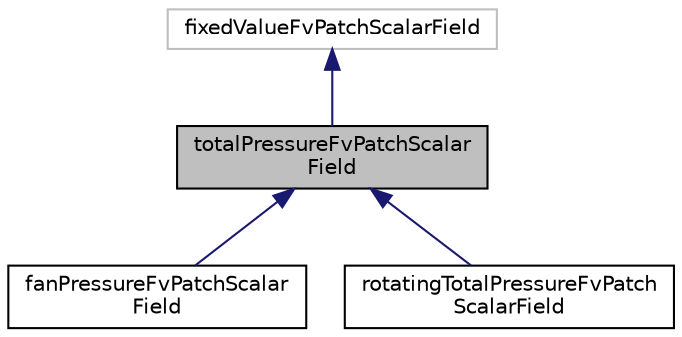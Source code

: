 digraph "totalPressureFvPatchScalarField"
{
  bgcolor="transparent";
  edge [fontname="Helvetica",fontsize="10",labelfontname="Helvetica",labelfontsize="10"];
  node [fontname="Helvetica",fontsize="10",shape=record];
  Node1 [label="totalPressureFvPatchScalar\lField",height=0.2,width=0.4,color="black", fillcolor="grey75", style="filled", fontcolor="black"];
  Node2 -> Node1 [dir="back",color="midnightblue",fontsize="10",style="solid",fontname="Helvetica"];
  Node2 [label="fixedValueFvPatchScalarField",height=0.2,width=0.4,color="grey75"];
  Node1 -> Node3 [dir="back",color="midnightblue",fontsize="10",style="solid",fontname="Helvetica"];
  Node3 [label="fanPressureFvPatchScalar\lField",height=0.2,width=0.4,color="black",URL="$a00760.html",tooltip="This boundary condition can be applied to assign either a pressure inlet or outlet total pressure con..."];
  Node1 -> Node4 [dir="back",color="midnightblue",fontsize="10",style="solid",fontname="Helvetica"];
  Node4 [label="rotatingTotalPressureFvPatch\lScalarField",height=0.2,width=0.4,color="black",URL="$a02287.html",tooltip="This boundary condition provides a total pressure condition for patches in a rotating frame..."];
}
